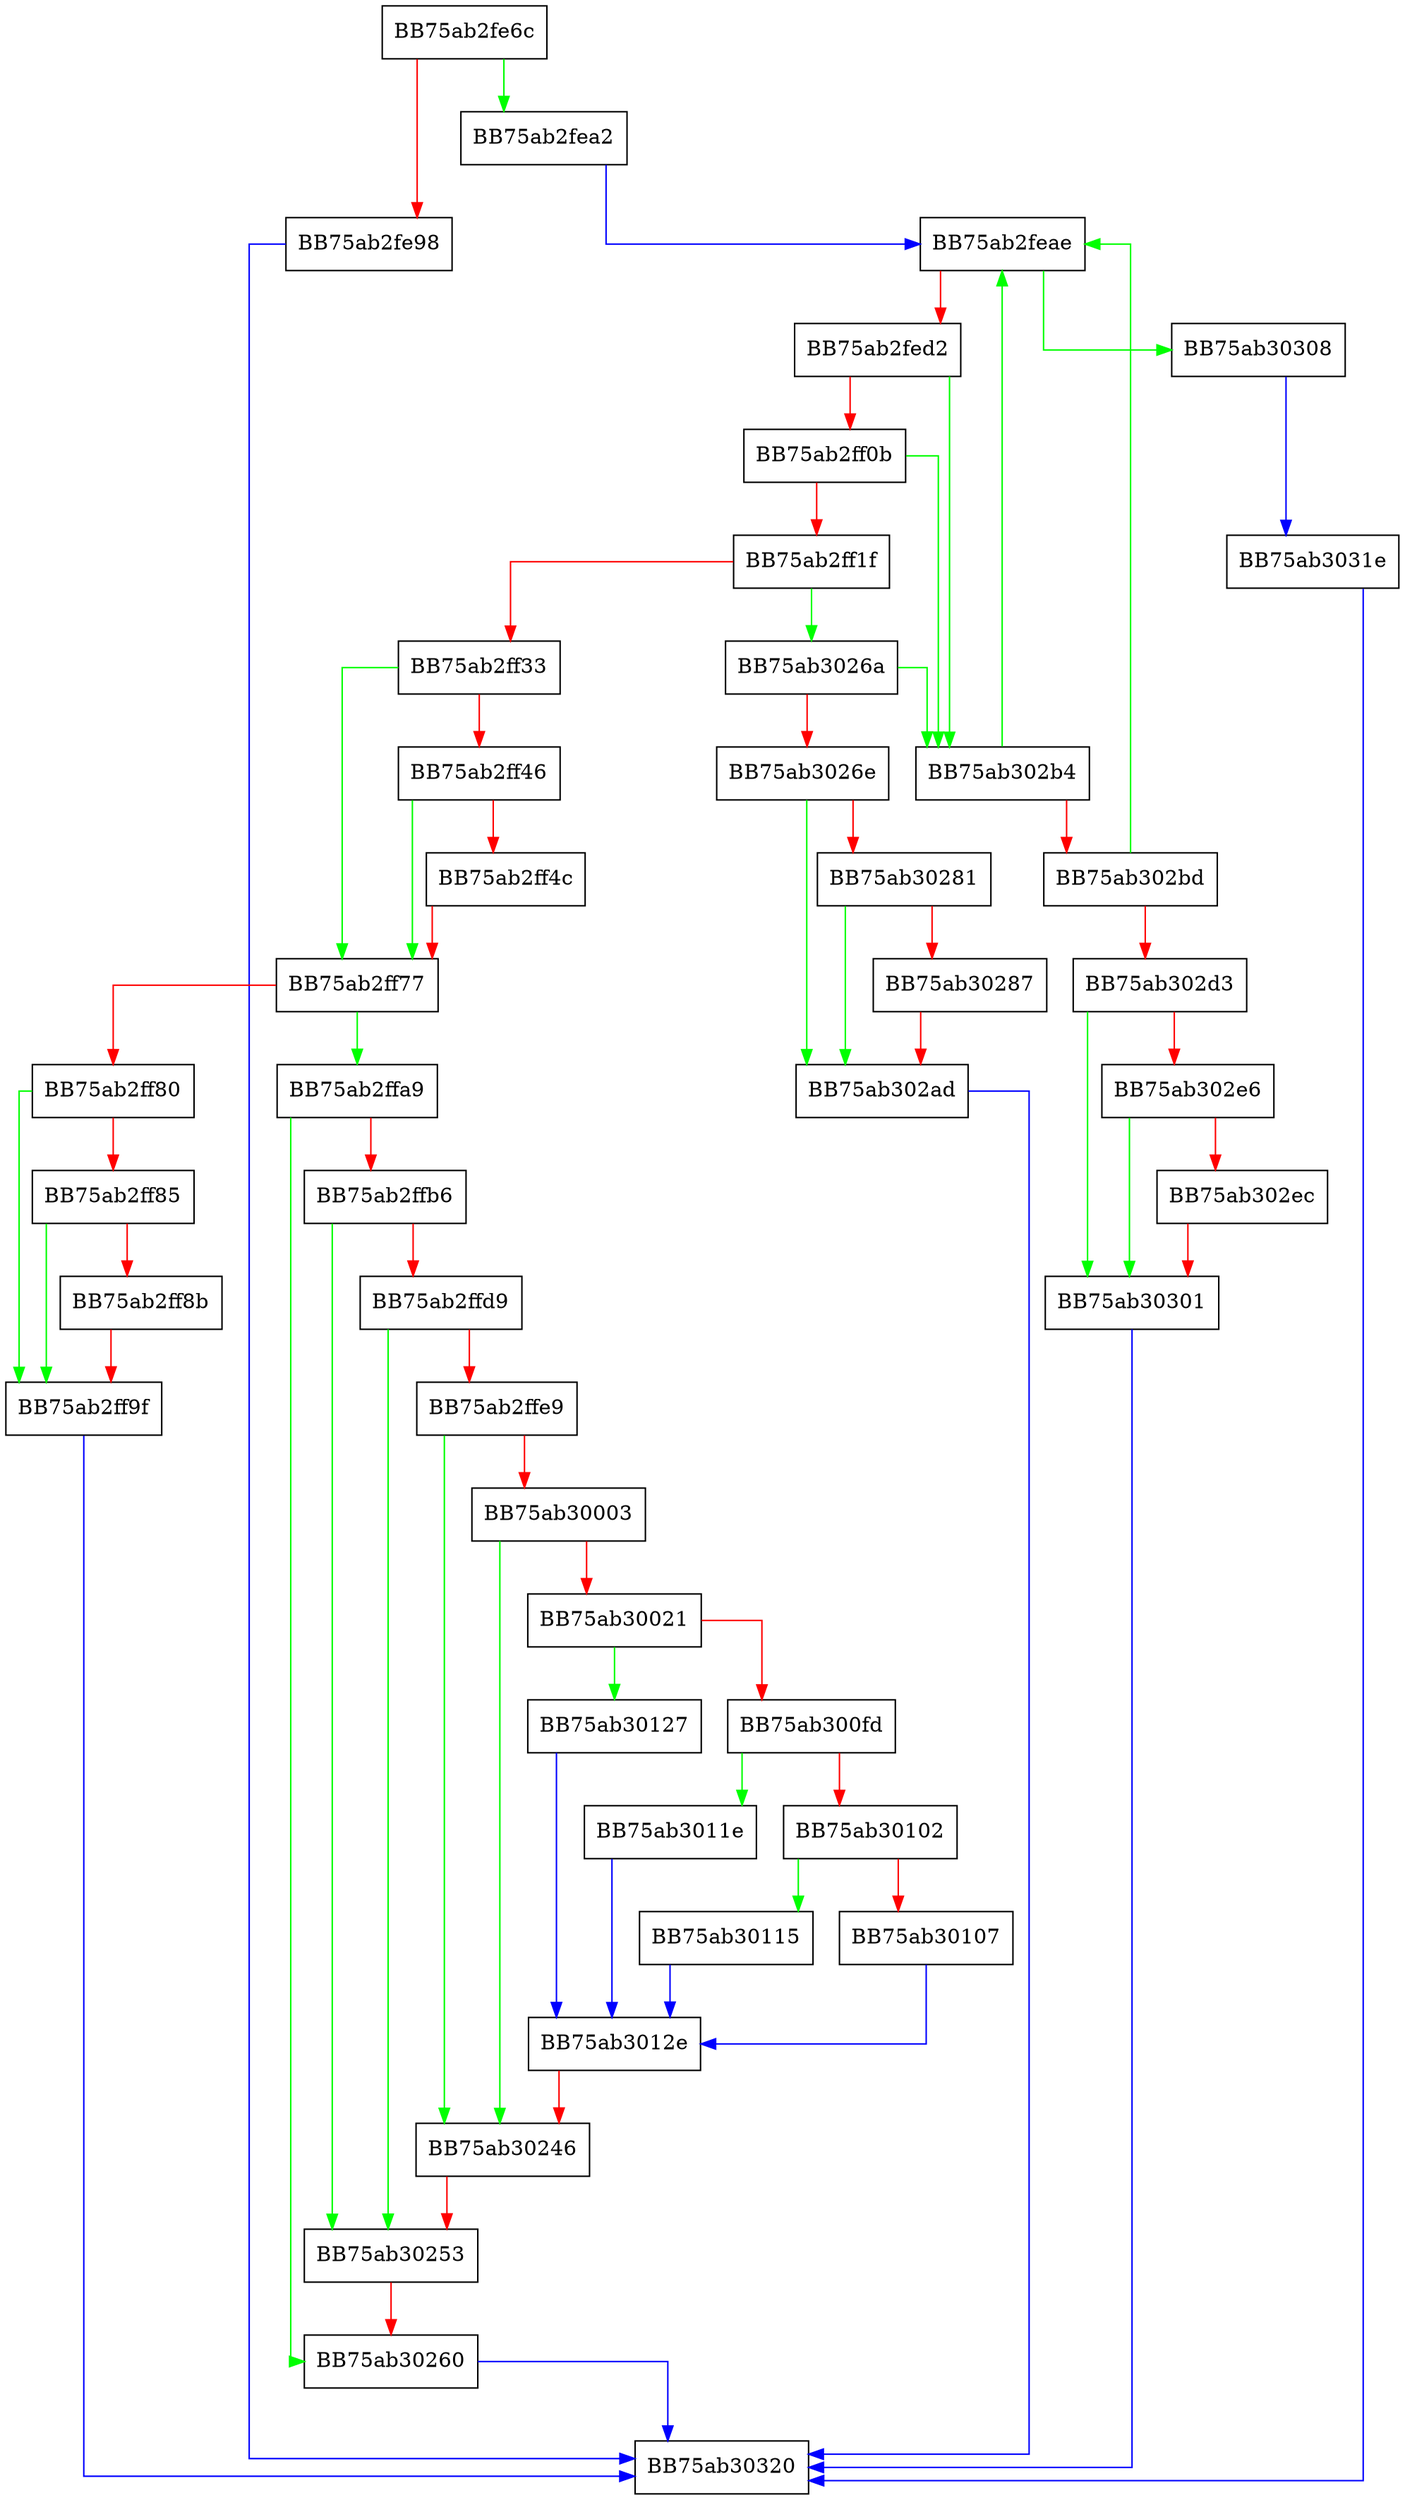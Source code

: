 digraph VerifyCertChain {
  node [shape="box"];
  graph [splines=ortho];
  BB75ab2fe6c -> BB75ab2fea2 [color="green"];
  BB75ab2fe6c -> BB75ab2fe98 [color="red"];
  BB75ab2fe98 -> BB75ab30320 [color="blue"];
  BB75ab2fea2 -> BB75ab2feae [color="blue"];
  BB75ab2feae -> BB75ab30308 [color="green"];
  BB75ab2feae -> BB75ab2fed2 [color="red"];
  BB75ab2fed2 -> BB75ab302b4 [color="green"];
  BB75ab2fed2 -> BB75ab2ff0b [color="red"];
  BB75ab2ff0b -> BB75ab302b4 [color="green"];
  BB75ab2ff0b -> BB75ab2ff1f [color="red"];
  BB75ab2ff1f -> BB75ab3026a [color="green"];
  BB75ab2ff1f -> BB75ab2ff33 [color="red"];
  BB75ab2ff33 -> BB75ab2ff77 [color="green"];
  BB75ab2ff33 -> BB75ab2ff46 [color="red"];
  BB75ab2ff46 -> BB75ab2ff77 [color="green"];
  BB75ab2ff46 -> BB75ab2ff4c [color="red"];
  BB75ab2ff4c -> BB75ab2ff77 [color="red"];
  BB75ab2ff77 -> BB75ab2ffa9 [color="green"];
  BB75ab2ff77 -> BB75ab2ff80 [color="red"];
  BB75ab2ff80 -> BB75ab2ff9f [color="green"];
  BB75ab2ff80 -> BB75ab2ff85 [color="red"];
  BB75ab2ff85 -> BB75ab2ff9f [color="green"];
  BB75ab2ff85 -> BB75ab2ff8b [color="red"];
  BB75ab2ff8b -> BB75ab2ff9f [color="red"];
  BB75ab2ff9f -> BB75ab30320 [color="blue"];
  BB75ab2ffa9 -> BB75ab30260 [color="green"];
  BB75ab2ffa9 -> BB75ab2ffb6 [color="red"];
  BB75ab2ffb6 -> BB75ab30253 [color="green"];
  BB75ab2ffb6 -> BB75ab2ffd9 [color="red"];
  BB75ab2ffd9 -> BB75ab30253 [color="green"];
  BB75ab2ffd9 -> BB75ab2ffe9 [color="red"];
  BB75ab2ffe9 -> BB75ab30246 [color="green"];
  BB75ab2ffe9 -> BB75ab30003 [color="red"];
  BB75ab30003 -> BB75ab30246 [color="green"];
  BB75ab30003 -> BB75ab30021 [color="red"];
  BB75ab30021 -> BB75ab30127 [color="green"];
  BB75ab30021 -> BB75ab300fd [color="red"];
  BB75ab300fd -> BB75ab3011e [color="green"];
  BB75ab300fd -> BB75ab30102 [color="red"];
  BB75ab30102 -> BB75ab30115 [color="green"];
  BB75ab30102 -> BB75ab30107 [color="red"];
  BB75ab30107 -> BB75ab3012e [color="blue"];
  BB75ab30115 -> BB75ab3012e [color="blue"];
  BB75ab3011e -> BB75ab3012e [color="blue"];
  BB75ab30127 -> BB75ab3012e [color="blue"];
  BB75ab3012e -> BB75ab30246 [color="red"];
  BB75ab30246 -> BB75ab30253 [color="red"];
  BB75ab30253 -> BB75ab30260 [color="red"];
  BB75ab30260 -> BB75ab30320 [color="blue"];
  BB75ab3026a -> BB75ab302b4 [color="green"];
  BB75ab3026a -> BB75ab3026e [color="red"];
  BB75ab3026e -> BB75ab302ad [color="green"];
  BB75ab3026e -> BB75ab30281 [color="red"];
  BB75ab30281 -> BB75ab302ad [color="green"];
  BB75ab30281 -> BB75ab30287 [color="red"];
  BB75ab30287 -> BB75ab302ad [color="red"];
  BB75ab302ad -> BB75ab30320 [color="blue"];
  BB75ab302b4 -> BB75ab2feae [color="green"];
  BB75ab302b4 -> BB75ab302bd [color="red"];
  BB75ab302bd -> BB75ab2feae [color="green"];
  BB75ab302bd -> BB75ab302d3 [color="red"];
  BB75ab302d3 -> BB75ab30301 [color="green"];
  BB75ab302d3 -> BB75ab302e6 [color="red"];
  BB75ab302e6 -> BB75ab30301 [color="green"];
  BB75ab302e6 -> BB75ab302ec [color="red"];
  BB75ab302ec -> BB75ab30301 [color="red"];
  BB75ab30301 -> BB75ab30320 [color="blue"];
  BB75ab30308 -> BB75ab3031e [color="blue"];
  BB75ab3031e -> BB75ab30320 [color="blue"];
}